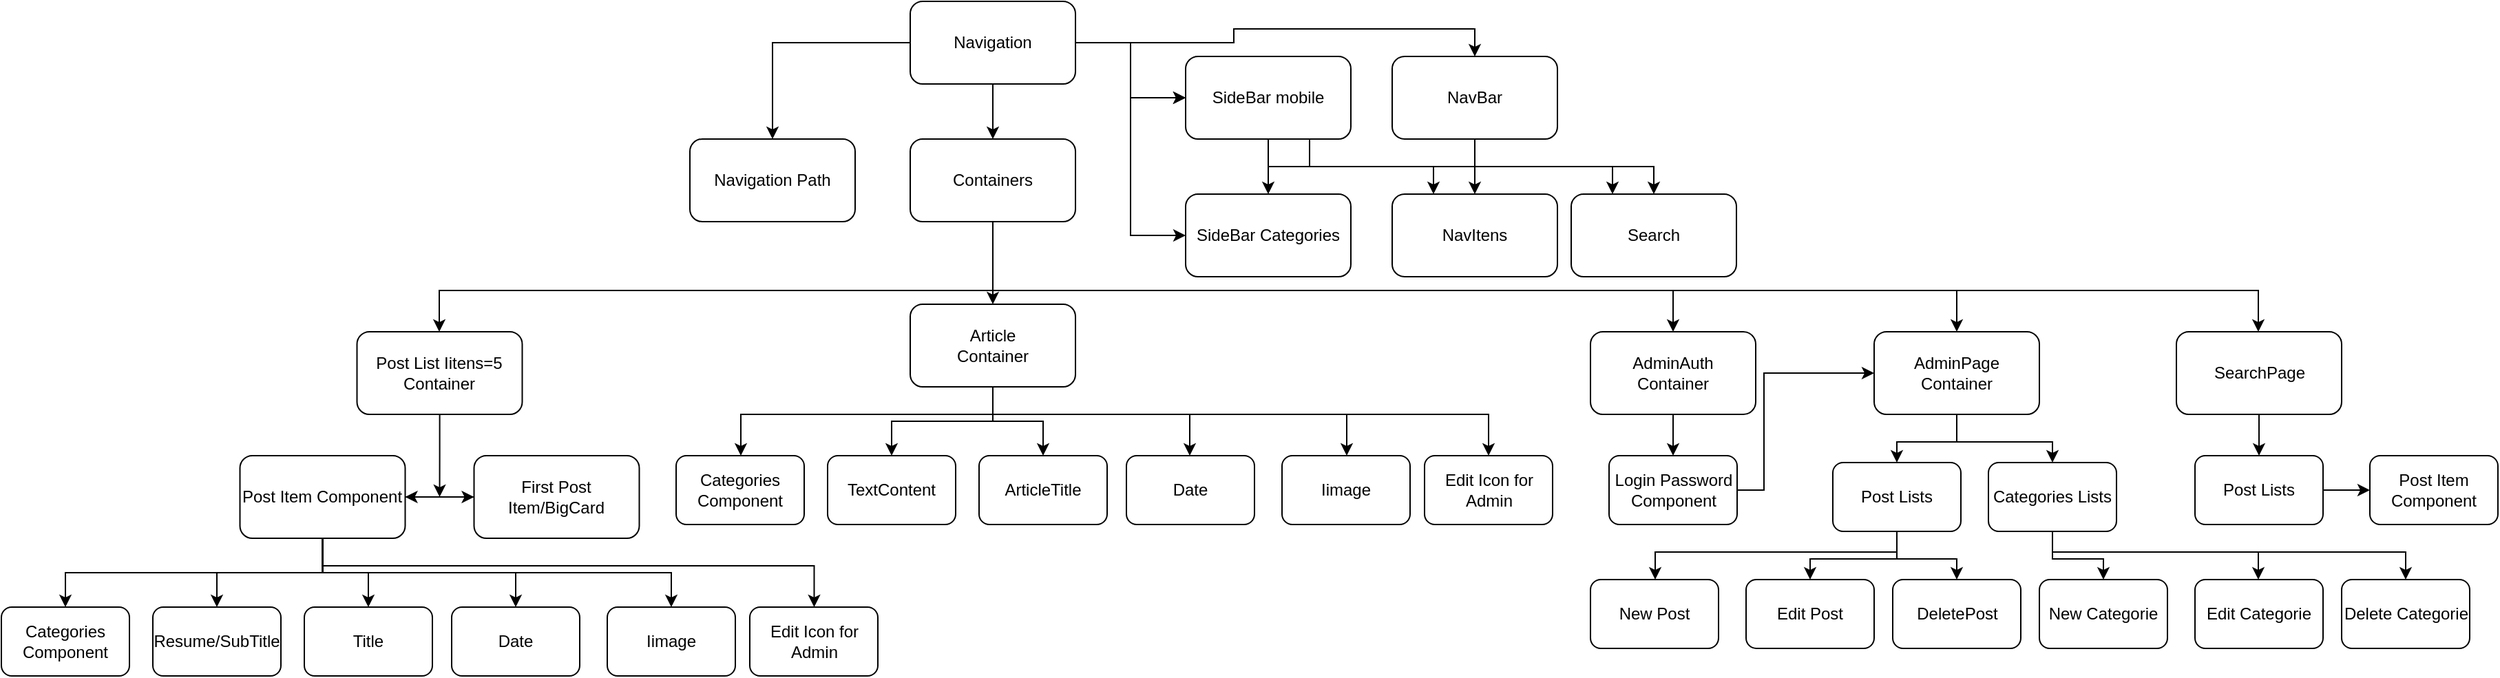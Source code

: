 <mxfile version="20.8.23" type="github"><diagram name="Página-1" id="6n6Vl2DN5r50aoWNRjnr"><mxGraphModel dx="2228" dy="486" grid="1" gridSize="10" guides="1" tooltips="1" connect="1" arrows="1" fold="1" page="1" pageScale="1" pageWidth="827" pageHeight="1169" math="0" shadow="0"><root><mxCell id="0"/><mxCell id="1" parent="0"/><mxCell id="3pq6sRrX7p7qKGndt3a_-7" value="" style="edgeStyle=orthogonalEdgeStyle;rounded=0;orthogonalLoop=1;jettySize=auto;html=1;" edge="1" parent="1" source="3pq6sRrX7p7qKGndt3a_-4" target="3pq6sRrX7p7qKGndt3a_-6"><mxGeometry relative="1" as="geometry"/></mxCell><mxCell id="3pq6sRrX7p7qKGndt3a_-11" style="edgeStyle=orthogonalEdgeStyle;rounded=0;orthogonalLoop=1;jettySize=auto;html=1;entryX=0;entryY=0.5;entryDx=0;entryDy=0;" edge="1" parent="1" source="3pq6sRrX7p7qKGndt3a_-4" target="3pq6sRrX7p7qKGndt3a_-8"><mxGeometry relative="1" as="geometry"/></mxCell><mxCell id="3pq6sRrX7p7qKGndt3a_-12" value="" style="edgeStyle=orthogonalEdgeStyle;rounded=0;orthogonalLoop=1;jettySize=auto;html=1;" edge="1" parent="1" source="3pq6sRrX7p7qKGndt3a_-4" target="3pq6sRrX7p7qKGndt3a_-6"><mxGeometry relative="1" as="geometry"/></mxCell><mxCell id="3pq6sRrX7p7qKGndt3a_-14" style="edgeStyle=orthogonalEdgeStyle;rounded=0;orthogonalLoop=1;jettySize=auto;html=1;entryX=0.5;entryY=0;entryDx=0;entryDy=0;" edge="1" parent="1" source="3pq6sRrX7p7qKGndt3a_-4" target="3pq6sRrX7p7qKGndt3a_-13"><mxGeometry relative="1" as="geometry"/></mxCell><mxCell id="3pq6sRrX7p7qKGndt3a_-63" style="edgeStyle=orthogonalEdgeStyle;rounded=0;orthogonalLoop=1;jettySize=auto;html=1;" edge="1" parent="1" source="3pq6sRrX7p7qKGndt3a_-4" target="3pq6sRrX7p7qKGndt3a_-25"><mxGeometry relative="1" as="geometry"/></mxCell><mxCell id="3pq6sRrX7p7qKGndt3a_-64" style="edgeStyle=orthogonalEdgeStyle;rounded=0;orthogonalLoop=1;jettySize=auto;html=1;entryX=0.5;entryY=0;entryDx=0;entryDy=0;" edge="1" parent="1" source="3pq6sRrX7p7qKGndt3a_-4" target="3pq6sRrX7p7qKGndt3a_-26"><mxGeometry relative="1" as="geometry"/></mxCell><mxCell id="3pq6sRrX7p7qKGndt3a_-4" value="Navigation" style="rounded=1;whiteSpace=wrap;html=1;" vertex="1" parent="1"><mxGeometry x="-80" y="200" width="120" height="60" as="geometry"/></mxCell><mxCell id="3pq6sRrX7p7qKGndt3a_-10" value="" style="edgeStyle=orthogonalEdgeStyle;rounded=0;orthogonalLoop=1;jettySize=auto;html=1;" edge="1" parent="1" source="3pq6sRrX7p7qKGndt3a_-6" target="3pq6sRrX7p7qKGndt3a_-8"><mxGeometry relative="1" as="geometry"/></mxCell><mxCell id="3pq6sRrX7p7qKGndt3a_-21" style="edgeStyle=orthogonalEdgeStyle;rounded=0;orthogonalLoop=1;jettySize=auto;html=1;exitX=0.5;exitY=1;exitDx=0;exitDy=0;entryX=0.25;entryY=0;entryDx=0;entryDy=0;" edge="1" parent="1" source="3pq6sRrX7p7qKGndt3a_-6" target="3pq6sRrX7p7qKGndt3a_-15"><mxGeometry relative="1" as="geometry"/></mxCell><mxCell id="3pq6sRrX7p7qKGndt3a_-23" style="edgeStyle=orthogonalEdgeStyle;rounded=0;orthogonalLoop=1;jettySize=auto;html=1;exitX=0.75;exitY=1;exitDx=0;exitDy=0;entryX=0.25;entryY=0;entryDx=0;entryDy=0;" edge="1" parent="1" source="3pq6sRrX7p7qKGndt3a_-6" target="3pq6sRrX7p7qKGndt3a_-17"><mxGeometry relative="1" as="geometry"/></mxCell><mxCell id="3pq6sRrX7p7qKGndt3a_-6" value="SideBar mobile" style="rounded=1;whiteSpace=wrap;html=1;" vertex="1" parent="1"><mxGeometry x="120" y="240" width="120" height="60" as="geometry"/></mxCell><mxCell id="3pq6sRrX7p7qKGndt3a_-8" value="SideBar Categories" style="rounded=1;whiteSpace=wrap;html=1;" vertex="1" parent="1"><mxGeometry x="120" y="340" width="120" height="60" as="geometry"/></mxCell><mxCell id="3pq6sRrX7p7qKGndt3a_-16" value="" style="edgeStyle=orthogonalEdgeStyle;rounded=0;orthogonalLoop=1;jettySize=auto;html=1;" edge="1" parent="1" source="3pq6sRrX7p7qKGndt3a_-13" target="3pq6sRrX7p7qKGndt3a_-15"><mxGeometry relative="1" as="geometry"/></mxCell><mxCell id="3pq6sRrX7p7qKGndt3a_-24" style="edgeStyle=orthogonalEdgeStyle;rounded=0;orthogonalLoop=1;jettySize=auto;html=1;exitX=0.5;exitY=1;exitDx=0;exitDy=0;" edge="1" parent="1" source="3pq6sRrX7p7qKGndt3a_-13" target="3pq6sRrX7p7qKGndt3a_-17"><mxGeometry relative="1" as="geometry"/></mxCell><mxCell id="3pq6sRrX7p7qKGndt3a_-13" value="NavBar" style="rounded=1;whiteSpace=wrap;html=1;" vertex="1" parent="1"><mxGeometry x="270" y="240" width="120" height="60" as="geometry"/></mxCell><mxCell id="3pq6sRrX7p7qKGndt3a_-15" value="NavItens" style="rounded=1;whiteSpace=wrap;html=1;" vertex="1" parent="1"><mxGeometry x="270" y="340" width="120" height="60" as="geometry"/></mxCell><mxCell id="3pq6sRrX7p7qKGndt3a_-17" value="Search" style="rounded=1;whiteSpace=wrap;html=1;" vertex="1" parent="1"><mxGeometry x="400" y="340" width="120" height="60" as="geometry"/></mxCell><mxCell id="3pq6sRrX7p7qKGndt3a_-25" value="Navigation Path" style="rounded=1;whiteSpace=wrap;html=1;" vertex="1" parent="1"><mxGeometry x="-240" y="300" width="120" height="60" as="geometry"/></mxCell><mxCell id="3pq6sRrX7p7qKGndt3a_-65" style="edgeStyle=orthogonalEdgeStyle;rounded=0;orthogonalLoop=1;jettySize=auto;html=1;" edge="1" parent="1" source="3pq6sRrX7p7qKGndt3a_-26" target="3pq6sRrX7p7qKGndt3a_-28"><mxGeometry relative="1" as="geometry"><Array as="points"><mxPoint x="-20" y="410"/><mxPoint x="-422" y="410"/></Array></mxGeometry></mxCell><mxCell id="3pq6sRrX7p7qKGndt3a_-79" style="edgeStyle=orthogonalEdgeStyle;rounded=0;orthogonalLoop=1;jettySize=auto;html=1;" edge="1" parent="1" source="3pq6sRrX7p7qKGndt3a_-26" target="3pq6sRrX7p7qKGndt3a_-27"><mxGeometry relative="1" as="geometry"/></mxCell><mxCell id="3pq6sRrX7p7qKGndt3a_-85" style="edgeStyle=orthogonalEdgeStyle;rounded=0;orthogonalLoop=1;jettySize=auto;html=1;entryX=0.5;entryY=0;entryDx=0;entryDy=0;" edge="1" parent="1" source="3pq6sRrX7p7qKGndt3a_-26" target="3pq6sRrX7p7qKGndt3a_-29"><mxGeometry relative="1" as="geometry"><Array as="points"><mxPoint x="-20" y="410"/><mxPoint x="474" y="410"/></Array></mxGeometry></mxCell><mxCell id="3pq6sRrX7p7qKGndt3a_-87" style="edgeStyle=orthogonalEdgeStyle;rounded=0;orthogonalLoop=1;jettySize=auto;html=1;" edge="1" parent="1" source="3pq6sRrX7p7qKGndt3a_-26" target="3pq6sRrX7p7qKGndt3a_-86"><mxGeometry relative="1" as="geometry"><Array as="points"><mxPoint x="-20" y="410"/><mxPoint x="680" y="410"/></Array></mxGeometry></mxCell><mxCell id="3pq6sRrX7p7qKGndt3a_-116" style="edgeStyle=orthogonalEdgeStyle;rounded=0;orthogonalLoop=1;jettySize=auto;html=1;" edge="1" parent="1" source="3pq6sRrX7p7qKGndt3a_-26" target="3pq6sRrX7p7qKGndt3a_-111"><mxGeometry relative="1" as="geometry"><Array as="points"><mxPoint x="-20" y="410"/><mxPoint x="899" y="410"/></Array></mxGeometry></mxCell><mxCell id="3pq6sRrX7p7qKGndt3a_-26" value="Containers" style="rounded=1;whiteSpace=wrap;html=1;" vertex="1" parent="1"><mxGeometry x="-80" y="300" width="120" height="60" as="geometry"/></mxCell><mxCell id="3pq6sRrX7p7qKGndt3a_-73" style="edgeStyle=orthogonalEdgeStyle;rounded=0;orthogonalLoop=1;jettySize=auto;html=1;" edge="1" parent="1" source="3pq6sRrX7p7qKGndt3a_-27" target="3pq6sRrX7p7qKGndt3a_-66"><mxGeometry relative="1" as="geometry"><Array as="points"><mxPoint x="-20" y="500"/><mxPoint x="-203" y="500"/></Array></mxGeometry></mxCell><mxCell id="3pq6sRrX7p7qKGndt3a_-74" style="edgeStyle=orthogonalEdgeStyle;rounded=0;orthogonalLoop=1;jettySize=auto;html=1;" edge="1" parent="1" source="3pq6sRrX7p7qKGndt3a_-27" target="3pq6sRrX7p7qKGndt3a_-67"><mxGeometry relative="1" as="geometry"/></mxCell><mxCell id="3pq6sRrX7p7qKGndt3a_-75" style="edgeStyle=orthogonalEdgeStyle;rounded=0;orthogonalLoop=1;jettySize=auto;html=1;" edge="1" parent="1" source="3pq6sRrX7p7qKGndt3a_-27" target="3pq6sRrX7p7qKGndt3a_-69"><mxGeometry relative="1" as="geometry"/></mxCell><mxCell id="3pq6sRrX7p7qKGndt3a_-76" style="edgeStyle=orthogonalEdgeStyle;rounded=0;orthogonalLoop=1;jettySize=auto;html=1;" edge="1" parent="1" source="3pq6sRrX7p7qKGndt3a_-27" target="3pq6sRrX7p7qKGndt3a_-70"><mxGeometry relative="1" as="geometry"><Array as="points"><mxPoint x="-20" y="500"/><mxPoint x="123" y="500"/></Array></mxGeometry></mxCell><mxCell id="3pq6sRrX7p7qKGndt3a_-77" style="edgeStyle=orthogonalEdgeStyle;rounded=0;orthogonalLoop=1;jettySize=auto;html=1;" edge="1" parent="1" source="3pq6sRrX7p7qKGndt3a_-27" target="3pq6sRrX7p7qKGndt3a_-68"><mxGeometry relative="1" as="geometry"><Array as="points"><mxPoint x="-20" y="500"/><mxPoint x="237" y="500"/></Array></mxGeometry></mxCell><mxCell id="3pq6sRrX7p7qKGndt3a_-78" style="edgeStyle=orthogonalEdgeStyle;rounded=0;orthogonalLoop=1;jettySize=auto;html=1;" edge="1" parent="1" source="3pq6sRrX7p7qKGndt3a_-27" target="3pq6sRrX7p7qKGndt3a_-71"><mxGeometry relative="1" as="geometry"><Array as="points"><mxPoint x="-20" y="500"/><mxPoint x="340" y="500"/></Array></mxGeometry></mxCell><mxCell id="3pq6sRrX7p7qKGndt3a_-27" value="Article&lt;br&gt;Container" style="rounded=1;whiteSpace=wrap;html=1;" vertex="1" parent="1"><mxGeometry x="-80" y="420" width="120" height="60" as="geometry"/></mxCell><mxCell id="3pq6sRrX7p7qKGndt3a_-43" style="edgeStyle=orthogonalEdgeStyle;rounded=0;orthogonalLoop=1;jettySize=auto;html=1;" edge="1" parent="1" source="3pq6sRrX7p7qKGndt3a_-28"><mxGeometry relative="1" as="geometry"><mxPoint x="-421.75" y="560" as="targetPoint"/></mxGeometry></mxCell><mxCell id="3pq6sRrX7p7qKGndt3a_-28" value="Post List Iitens=5&lt;br&gt;Container" style="rounded=1;whiteSpace=wrap;html=1;" vertex="1" parent="1"><mxGeometry x="-481.75" y="440" width="120" height="60" as="geometry"/></mxCell><mxCell id="3pq6sRrX7p7qKGndt3a_-84" value="" style="edgeStyle=orthogonalEdgeStyle;rounded=0;orthogonalLoop=1;jettySize=auto;html=1;" edge="1" parent="1" source="3pq6sRrX7p7qKGndt3a_-29" target="3pq6sRrX7p7qKGndt3a_-82"><mxGeometry relative="1" as="geometry"/></mxCell><mxCell id="3pq6sRrX7p7qKGndt3a_-29" value="AdminAuth&lt;br&gt;Container" style="rounded=1;whiteSpace=wrap;html=1;" vertex="1" parent="1"><mxGeometry x="414" y="440" width="120" height="60" as="geometry"/></mxCell><mxCell id="3pq6sRrX7p7qKGndt3a_-37" style="edgeStyle=orthogonalEdgeStyle;rounded=0;orthogonalLoop=1;jettySize=auto;html=1;entryX=0;entryY=0.5;entryDx=0;entryDy=0;" edge="1" parent="1" source="3pq6sRrX7p7qKGndt3a_-30" target="3pq6sRrX7p7qKGndt3a_-32"><mxGeometry relative="1" as="geometry"/></mxCell><mxCell id="3pq6sRrX7p7qKGndt3a_-46" style="edgeStyle=orthogonalEdgeStyle;rounded=0;orthogonalLoop=1;jettySize=auto;html=1;" edge="1" parent="1" source="3pq6sRrX7p7qKGndt3a_-30" target="3pq6sRrX7p7qKGndt3a_-41"><mxGeometry relative="1" as="geometry"><mxPoint x="-558.5" y="580" as="sourcePoint"/></mxGeometry></mxCell><mxCell id="3pq6sRrX7p7qKGndt3a_-55" style="edgeStyle=orthogonalEdgeStyle;rounded=0;orthogonalLoop=1;jettySize=auto;html=1;" edge="1" parent="1" source="3pq6sRrX7p7qKGndt3a_-30" target="3pq6sRrX7p7qKGndt3a_-39"><mxGeometry relative="1" as="geometry"/></mxCell><mxCell id="3pq6sRrX7p7qKGndt3a_-56" style="edgeStyle=orthogonalEdgeStyle;rounded=0;orthogonalLoop=1;jettySize=auto;html=1;exitX=0.5;exitY=1;exitDx=0;exitDy=0;" edge="1" parent="1" source="3pq6sRrX7p7qKGndt3a_-30" target="3pq6sRrX7p7qKGndt3a_-35"><mxGeometry relative="1" as="geometry"/></mxCell><mxCell id="3pq6sRrX7p7qKGndt3a_-57" style="edgeStyle=orthogonalEdgeStyle;rounded=0;orthogonalLoop=1;jettySize=auto;html=1;exitX=0.5;exitY=1;exitDx=0;exitDy=0;" edge="1" parent="1" source="3pq6sRrX7p7qKGndt3a_-30" target="3pq6sRrX7p7qKGndt3a_-42"><mxGeometry relative="1" as="geometry"/></mxCell><mxCell id="3pq6sRrX7p7qKGndt3a_-58" style="edgeStyle=orthogonalEdgeStyle;rounded=0;orthogonalLoop=1;jettySize=auto;html=1;exitX=0.5;exitY=1;exitDx=0;exitDy=0;" edge="1" parent="1" source="3pq6sRrX7p7qKGndt3a_-30" target="3pq6sRrX7p7qKGndt3a_-40"><mxGeometry relative="1" as="geometry"/></mxCell><mxCell id="3pq6sRrX7p7qKGndt3a_-60" style="edgeStyle=orthogonalEdgeStyle;rounded=0;orthogonalLoop=1;jettySize=auto;html=1;" edge="1" parent="1" source="3pq6sRrX7p7qKGndt3a_-30" target="3pq6sRrX7p7qKGndt3a_-50"><mxGeometry relative="1" as="geometry"><Array as="points"><mxPoint x="-506.75" y="610"/><mxPoint x="-149.75" y="610"/></Array></mxGeometry></mxCell><mxCell id="3pq6sRrX7p7qKGndt3a_-30" value="Post Item Component" style="rounded=1;whiteSpace=wrap;html=1;" vertex="1" parent="1"><mxGeometry x="-566.75" y="530" width="120" height="60" as="geometry"/></mxCell><mxCell id="3pq6sRrX7p7qKGndt3a_-36" style="edgeStyle=orthogonalEdgeStyle;rounded=0;orthogonalLoop=1;jettySize=auto;html=1;entryX=1;entryY=0.5;entryDx=0;entryDy=0;" edge="1" parent="1" source="3pq6sRrX7p7qKGndt3a_-32" target="3pq6sRrX7p7qKGndt3a_-30"><mxGeometry relative="1" as="geometry"><Array as="points"><mxPoint x="-426.75" y="560"/><mxPoint x="-426.75" y="560"/></Array></mxGeometry></mxCell><mxCell id="3pq6sRrX7p7qKGndt3a_-32" value="First Post Item/BigCard" style="rounded=1;whiteSpace=wrap;html=1;" vertex="1" parent="1"><mxGeometry x="-396.75" y="530" width="120" height="60" as="geometry"/></mxCell><mxCell id="3pq6sRrX7p7qKGndt3a_-35" value="Categories Component" style="rounded=1;whiteSpace=wrap;html=1;" vertex="1" parent="1"><mxGeometry x="-740" y="640" width="93" height="50" as="geometry"/></mxCell><mxCell id="3pq6sRrX7p7qKGndt3a_-39" value="Resume/SubTitle" style="rounded=1;whiteSpace=wrap;html=1;" vertex="1" parent="1"><mxGeometry x="-630" y="640" width="93" height="50" as="geometry"/></mxCell><mxCell id="3pq6sRrX7p7qKGndt3a_-40" value="Iimage" style="rounded=1;whiteSpace=wrap;html=1;" vertex="1" parent="1"><mxGeometry x="-300" y="640" width="93" height="50" as="geometry"/></mxCell><mxCell id="3pq6sRrX7p7qKGndt3a_-41" value="Title" style="rounded=1;whiteSpace=wrap;html=1;" vertex="1" parent="1"><mxGeometry x="-520" y="640" width="93" height="50" as="geometry"/></mxCell><mxCell id="3pq6sRrX7p7qKGndt3a_-42" value="Date" style="rounded=1;whiteSpace=wrap;html=1;" vertex="1" parent="1"><mxGeometry x="-413" y="640" width="93" height="50" as="geometry"/></mxCell><mxCell id="3pq6sRrX7p7qKGndt3a_-50" value="Edit Icon for Admin" style="rounded=1;whiteSpace=wrap;html=1;" vertex="1" parent="1"><mxGeometry x="-196.5" y="640" width="93" height="50" as="geometry"/></mxCell><mxCell id="3pq6sRrX7p7qKGndt3a_-66" value="Categories Component" style="rounded=1;whiteSpace=wrap;html=1;" vertex="1" parent="1"><mxGeometry x="-250" y="530" width="93" height="50" as="geometry"/></mxCell><mxCell id="3pq6sRrX7p7qKGndt3a_-67" value="TextContent" style="rounded=1;whiteSpace=wrap;html=1;" vertex="1" parent="1"><mxGeometry x="-140" y="530" width="93" height="50" as="geometry"/></mxCell><mxCell id="3pq6sRrX7p7qKGndt3a_-68" value="Iimage" style="rounded=1;whiteSpace=wrap;html=1;" vertex="1" parent="1"><mxGeometry x="190" y="530" width="93" height="50" as="geometry"/></mxCell><mxCell id="3pq6sRrX7p7qKGndt3a_-69" value="ArticleTitle" style="rounded=1;whiteSpace=wrap;html=1;" vertex="1" parent="1"><mxGeometry x="-30" y="530" width="93" height="50" as="geometry"/></mxCell><mxCell id="3pq6sRrX7p7qKGndt3a_-70" value="Date" style="rounded=1;whiteSpace=wrap;html=1;" vertex="1" parent="1"><mxGeometry x="77" y="530" width="93" height="50" as="geometry"/></mxCell><mxCell id="3pq6sRrX7p7qKGndt3a_-71" value="Edit Icon for Admin" style="rounded=1;whiteSpace=wrap;html=1;" vertex="1" parent="1"><mxGeometry x="293.5" y="530" width="93" height="50" as="geometry"/></mxCell><mxCell id="3pq6sRrX7p7qKGndt3a_-90" style="edgeStyle=orthogonalEdgeStyle;rounded=0;orthogonalLoop=1;jettySize=auto;html=1;entryX=0;entryY=0.5;entryDx=0;entryDy=0;" edge="1" parent="1" source="3pq6sRrX7p7qKGndt3a_-82" target="3pq6sRrX7p7qKGndt3a_-86"><mxGeometry relative="1" as="geometry"><Array as="points"><mxPoint x="540" y="555"/><mxPoint x="540" y="470"/></Array></mxGeometry></mxCell><mxCell id="3pq6sRrX7p7qKGndt3a_-82" value="Login Password Component" style="rounded=1;whiteSpace=wrap;html=1;" vertex="1" parent="1"><mxGeometry x="427.5" y="530" width="93" height="50" as="geometry"/></mxCell><mxCell id="3pq6sRrX7p7qKGndt3a_-99" style="edgeStyle=orthogonalEdgeStyle;rounded=0;orthogonalLoop=1;jettySize=auto;html=1;entryX=0.5;entryY=0;entryDx=0;entryDy=0;" edge="1" parent="1" source="3pq6sRrX7p7qKGndt3a_-86" target="3pq6sRrX7p7qKGndt3a_-89"><mxGeometry relative="1" as="geometry"/></mxCell><mxCell id="3pq6sRrX7p7qKGndt3a_-100" style="edgeStyle=orthogonalEdgeStyle;rounded=0;orthogonalLoop=1;jettySize=auto;html=1;" edge="1" parent="1" source="3pq6sRrX7p7qKGndt3a_-86" target="3pq6sRrX7p7qKGndt3a_-91"><mxGeometry relative="1" as="geometry"/></mxCell><mxCell id="3pq6sRrX7p7qKGndt3a_-86" value="AdminPage&lt;br&gt;Container" style="rounded=1;whiteSpace=wrap;html=1;" vertex="1" parent="1"><mxGeometry x="620" y="440" width="120" height="60" as="geometry"/></mxCell><mxCell id="3pq6sRrX7p7qKGndt3a_-101" style="edgeStyle=orthogonalEdgeStyle;rounded=0;orthogonalLoop=1;jettySize=auto;html=1;" edge="1" parent="1" source="3pq6sRrX7p7qKGndt3a_-89" target="3pq6sRrX7p7qKGndt3a_-94"><mxGeometry relative="1" as="geometry"><Array as="points"><mxPoint x="637" y="600"/><mxPoint x="461" y="600"/></Array></mxGeometry></mxCell><mxCell id="3pq6sRrX7p7qKGndt3a_-102" style="edgeStyle=orthogonalEdgeStyle;rounded=0;orthogonalLoop=1;jettySize=auto;html=1;" edge="1" parent="1" source="3pq6sRrX7p7qKGndt3a_-89" target="3pq6sRrX7p7qKGndt3a_-93"><mxGeometry relative="1" as="geometry"/></mxCell><mxCell id="3pq6sRrX7p7qKGndt3a_-103" style="edgeStyle=orthogonalEdgeStyle;rounded=0;orthogonalLoop=1;jettySize=auto;html=1;" edge="1" parent="1" source="3pq6sRrX7p7qKGndt3a_-89" target="3pq6sRrX7p7qKGndt3a_-95"><mxGeometry relative="1" as="geometry"/></mxCell><mxCell id="3pq6sRrX7p7qKGndt3a_-89" value="Post Lists" style="rounded=1;whiteSpace=wrap;html=1;" vertex="1" parent="1"><mxGeometry x="590" y="535" width="93" height="50" as="geometry"/></mxCell><mxCell id="3pq6sRrX7p7qKGndt3a_-108" style="edgeStyle=orthogonalEdgeStyle;rounded=0;orthogonalLoop=1;jettySize=auto;html=1;entryX=0.5;entryY=0;entryDx=0;entryDy=0;" edge="1" parent="1" source="3pq6sRrX7p7qKGndt3a_-91" target="3pq6sRrX7p7qKGndt3a_-97"><mxGeometry relative="1" as="geometry"/></mxCell><mxCell id="3pq6sRrX7p7qKGndt3a_-109" style="edgeStyle=orthogonalEdgeStyle;rounded=0;orthogonalLoop=1;jettySize=auto;html=1;" edge="1" parent="1" source="3pq6sRrX7p7qKGndt3a_-91" target="3pq6sRrX7p7qKGndt3a_-96"><mxGeometry relative="1" as="geometry"><Array as="points"><mxPoint x="749" y="600"/><mxPoint x="899" y="600"/></Array></mxGeometry></mxCell><mxCell id="3pq6sRrX7p7qKGndt3a_-110" style="edgeStyle=orthogonalEdgeStyle;rounded=0;orthogonalLoop=1;jettySize=auto;html=1;" edge="1" parent="1" source="3pq6sRrX7p7qKGndt3a_-91" target="3pq6sRrX7p7qKGndt3a_-98"><mxGeometry relative="1" as="geometry"><Array as="points"><mxPoint x="749" y="600"/><mxPoint x="1006" y="600"/></Array></mxGeometry></mxCell><mxCell id="3pq6sRrX7p7qKGndt3a_-91" value="Categories Lists" style="rounded=1;whiteSpace=wrap;html=1;" vertex="1" parent="1"><mxGeometry x="703" y="535" width="93" height="50" as="geometry"/></mxCell><mxCell id="3pq6sRrX7p7qKGndt3a_-93" value="Edit Post" style="rounded=1;whiteSpace=wrap;html=1;" vertex="1" parent="1"><mxGeometry x="527" y="620" width="93" height="50" as="geometry"/></mxCell><mxCell id="3pq6sRrX7p7qKGndt3a_-94" value="New Post" style="rounded=1;whiteSpace=wrap;html=1;" vertex="1" parent="1"><mxGeometry x="414" y="620" width="93" height="50" as="geometry"/></mxCell><mxCell id="3pq6sRrX7p7qKGndt3a_-95" value="DeletePost" style="rounded=1;whiteSpace=wrap;html=1;" vertex="1" parent="1"><mxGeometry x="633.5" y="620" width="93" height="50" as="geometry"/></mxCell><mxCell id="3pq6sRrX7p7qKGndt3a_-96" value="Edit Categorie" style="rounded=1;whiteSpace=wrap;html=1;" vertex="1" parent="1"><mxGeometry x="853" y="620" width="93" height="50" as="geometry"/></mxCell><mxCell id="3pq6sRrX7p7qKGndt3a_-97" value="New Categorie" style="rounded=1;whiteSpace=wrap;html=1;" vertex="1" parent="1"><mxGeometry x="740" y="620" width="93" height="50" as="geometry"/></mxCell><mxCell id="3pq6sRrX7p7qKGndt3a_-98" value="Delete Categorie" style="rounded=1;whiteSpace=wrap;html=1;" vertex="1" parent="1"><mxGeometry x="959.5" y="620" width="93" height="50" as="geometry"/></mxCell><mxCell id="3pq6sRrX7p7qKGndt3a_-114" value="" style="edgeStyle=orthogonalEdgeStyle;rounded=0;orthogonalLoop=1;jettySize=auto;html=1;" edge="1" parent="1" source="3pq6sRrX7p7qKGndt3a_-111" target="3pq6sRrX7p7qKGndt3a_-112"><mxGeometry relative="1" as="geometry"/></mxCell><mxCell id="3pq6sRrX7p7qKGndt3a_-111" value="SearchPage&lt;br&gt;" style="rounded=1;whiteSpace=wrap;html=1;" vertex="1" parent="1"><mxGeometry x="839.5" y="440" width="120" height="60" as="geometry"/></mxCell><mxCell id="3pq6sRrX7p7qKGndt3a_-115" value="" style="edgeStyle=orthogonalEdgeStyle;rounded=0;orthogonalLoop=1;jettySize=auto;html=1;" edge="1" parent="1" source="3pq6sRrX7p7qKGndt3a_-112" target="3pq6sRrX7p7qKGndt3a_-113"><mxGeometry relative="1" as="geometry"/></mxCell><mxCell id="3pq6sRrX7p7qKGndt3a_-112" value="Post Lists" style="rounded=1;whiteSpace=wrap;html=1;" vertex="1" parent="1"><mxGeometry x="853" y="530" width="93" height="50" as="geometry"/></mxCell><mxCell id="3pq6sRrX7p7qKGndt3a_-113" value="Post Item Component" style="rounded=1;whiteSpace=wrap;html=1;" vertex="1" parent="1"><mxGeometry x="980" y="530" width="93" height="50" as="geometry"/></mxCell></root></mxGraphModel></diagram></mxfile>